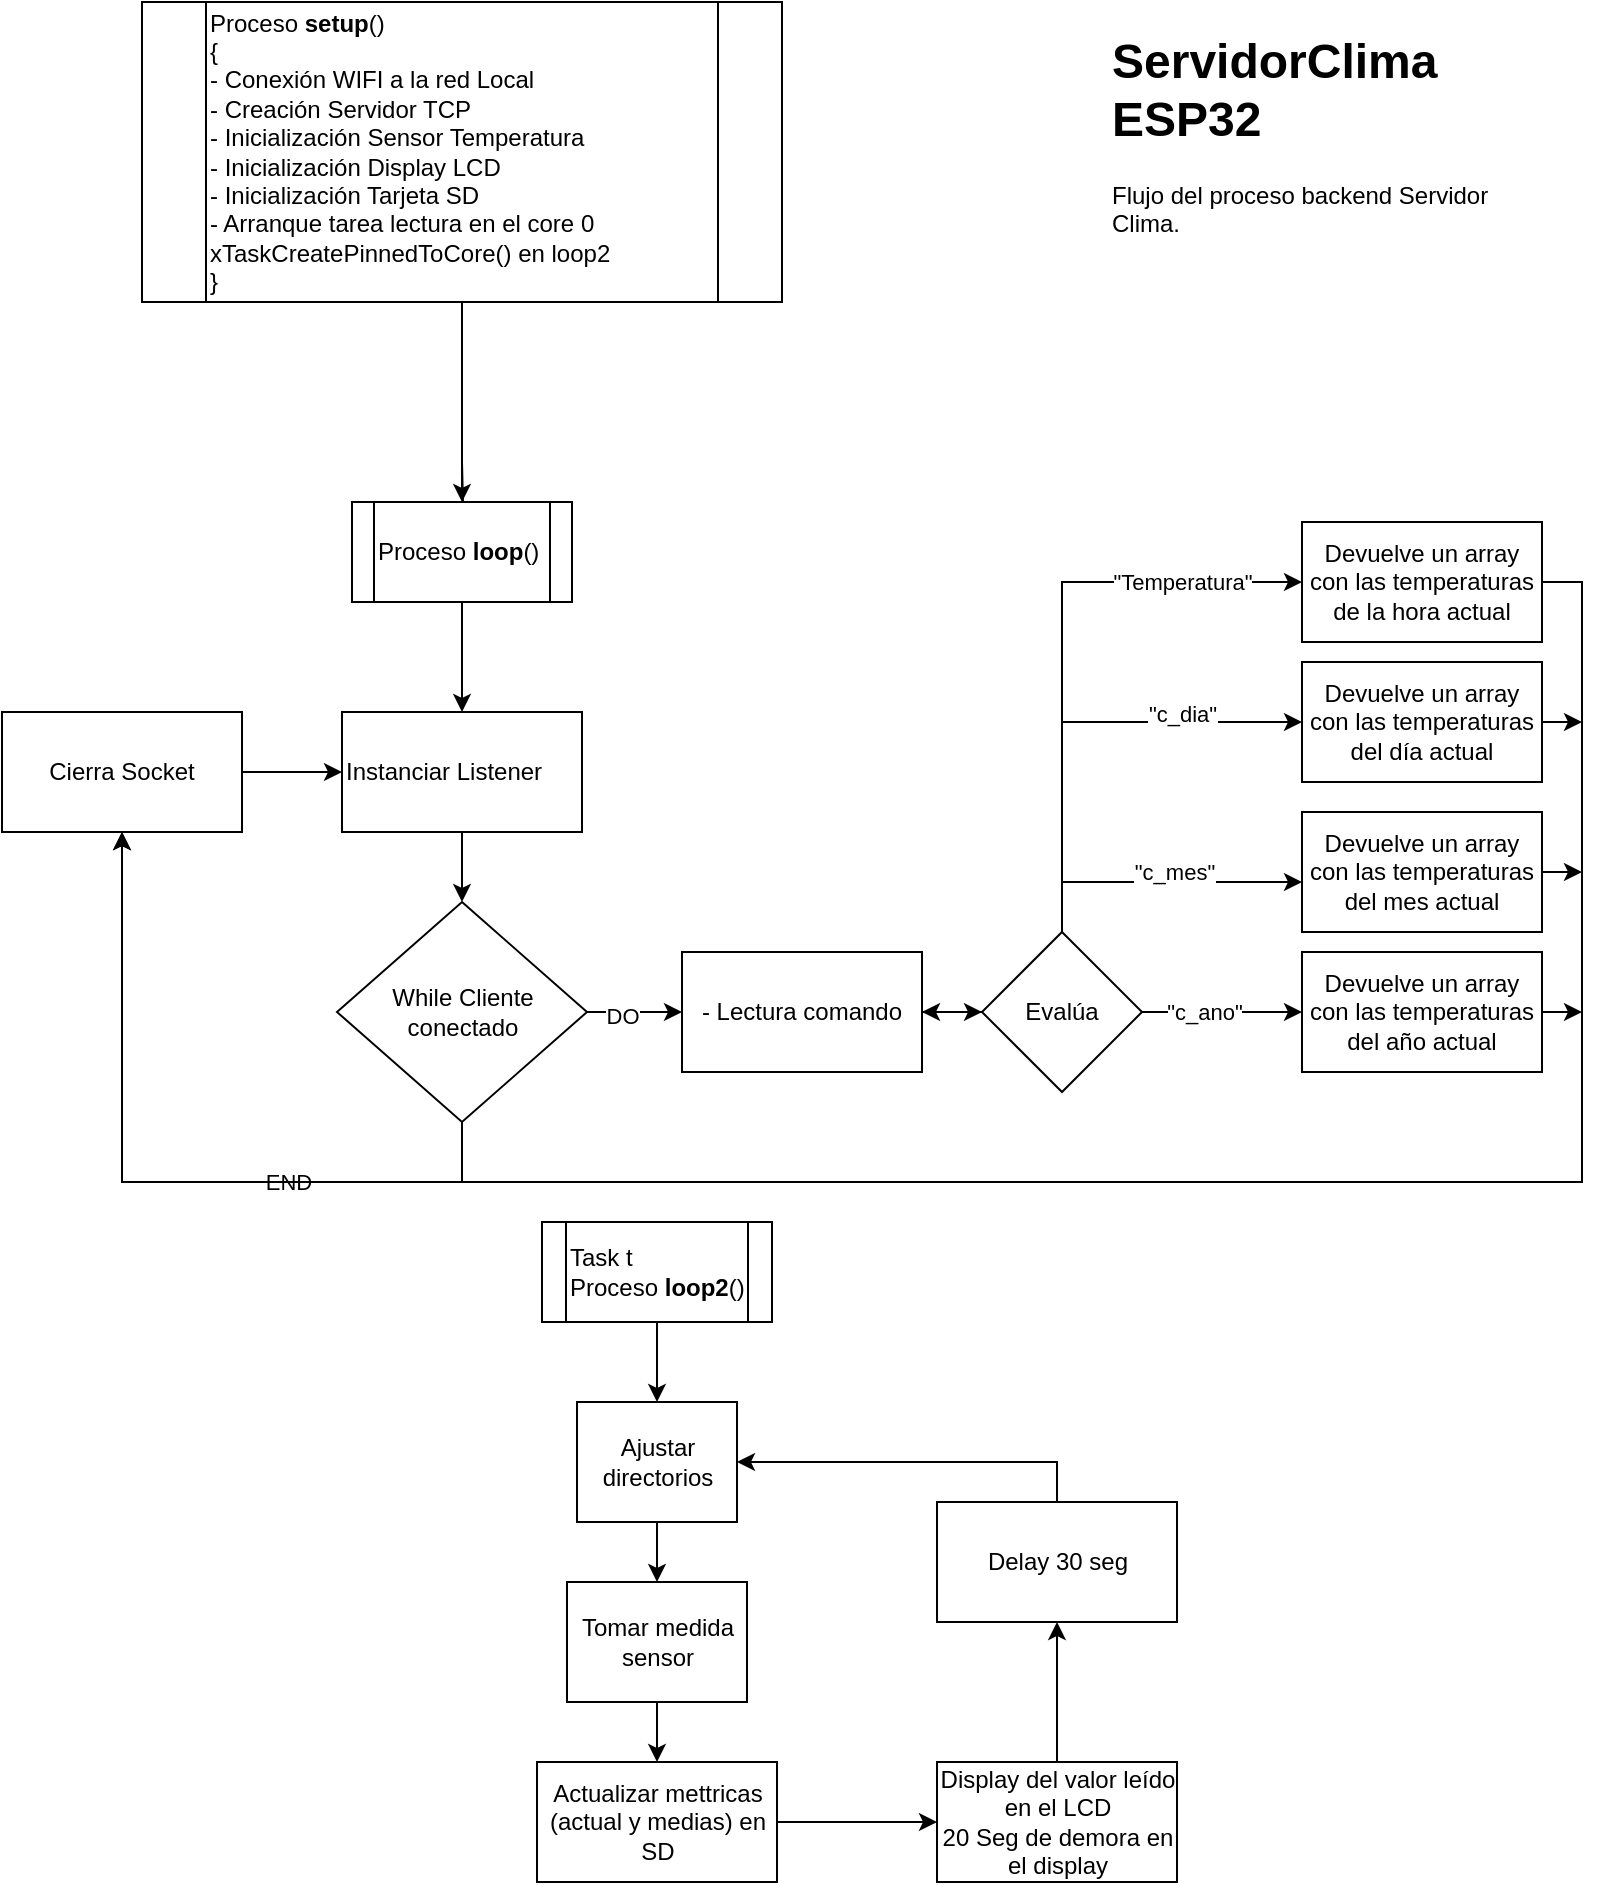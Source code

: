 <mxfile version="14.7.2" type="device"><diagram id="CeqwlgfuItZfXkT7WZC9" name="Page-1"><mxGraphModel dx="1038" dy="1589" grid="1" gridSize="10" guides="1" tooltips="1" connect="1" arrows="1" fold="1" page="1" pageScale="1" pageWidth="850" pageHeight="1100" math="0" shadow="0"><root><mxCell id="0"/><mxCell id="1" parent="0"/><mxCell id="-bE2ONSkaA_L7sRKrDCE-45" value="" style="edgeStyle=orthogonalEdgeStyle;rounded=0;orthogonalLoop=1;jettySize=auto;html=1;" parent="1" target="-bE2ONSkaA_L7sRKrDCE-44" edge="1"><mxGeometry relative="1" as="geometry"><mxPoint x="280" y="-860" as="sourcePoint"/></mxGeometry></mxCell><mxCell id="df-z87GCxlb2WKlLDuFy-14" value="" style="edgeStyle=orthogonalEdgeStyle;rounded=0;orthogonalLoop=1;jettySize=auto;html=1;" edge="1" parent="1" source="-bE2ONSkaA_L7sRKrDCE-43" target="-bE2ONSkaA_L7sRKrDCE-44"><mxGeometry relative="1" as="geometry"/></mxCell><mxCell id="-bE2ONSkaA_L7sRKrDCE-43" value="&lt;div&gt;&lt;div&gt;Proceso &lt;b&gt;setup&lt;/b&gt;()&lt;/div&gt;&lt;span&gt;&lt;div&gt;&lt;span&gt;{&lt;/span&gt;&lt;/div&gt;&lt;div&gt;&lt;span&gt;- Conexión WIFI a la red Local&lt;/span&gt;&lt;br&gt;&lt;/div&gt;&lt;/span&gt;&lt;/div&gt;&lt;div&gt;&lt;div&gt;- Creación Servidor TCP&lt;/div&gt;&lt;span&gt;&lt;div&gt;&lt;span&gt;- Inicialización Sensor Temperatura&lt;/span&gt;&lt;/div&gt;&lt;div&gt;&lt;span&gt;- Inicialización Display LCD&lt;/span&gt;&lt;/div&gt;&lt;div&gt;&lt;span&gt;- Inicialización Tarjeta SD&amp;nbsp;&lt;/span&gt;&lt;/div&gt;&lt;div&gt;&lt;span&gt;- Arranque tarea lectura en el core 0 &lt;/span&gt;&lt;span&gt;xTaskCreatePinnedToCore()&lt;/span&gt;&lt;span&gt;&amp;nbsp;en loop2&lt;/span&gt;&lt;/div&gt;&lt;div&gt;&lt;span&gt;}&amp;nbsp;&lt;/span&gt;&lt;/div&gt;&lt;/span&gt;&lt;/div&gt;" style="shape=process;whiteSpace=wrap;html=1;backgroundOutline=1;align=left;" parent="1" vertex="1"><mxGeometry x="120" y="-1090" width="320" height="150" as="geometry"/></mxCell><mxCell id="-bE2ONSkaA_L7sRKrDCE-47" value="" style="edgeStyle=orthogonalEdgeStyle;rounded=0;orthogonalLoop=1;jettySize=auto;html=1;" parent="1" source="-bE2ONSkaA_L7sRKrDCE-44" target="-bE2ONSkaA_L7sRKrDCE-46" edge="1"><mxGeometry relative="1" as="geometry"/></mxCell><mxCell id="-bE2ONSkaA_L7sRKrDCE-44" value="Proceso &lt;b&gt;loop&lt;/b&gt;()" style="shape=process;whiteSpace=wrap;html=1;backgroundOutline=1;align=left;" parent="1" vertex="1"><mxGeometry x="225" y="-840" width="110" height="50" as="geometry"/></mxCell><mxCell id="-bE2ONSkaA_L7sRKrDCE-49" value="" style="edgeStyle=orthogonalEdgeStyle;rounded=0;orthogonalLoop=1;jettySize=auto;html=1;entryX=0.5;entryY=0;entryDx=0;entryDy=0;" parent="1" source="-bE2ONSkaA_L7sRKrDCE-46" target="-bE2ONSkaA_L7sRKrDCE-50" edge="1"><mxGeometry relative="1" as="geometry"><mxPoint x="460" y="-720" as="targetPoint"/></mxGeometry></mxCell><mxCell id="-bE2ONSkaA_L7sRKrDCE-46" value="Instanciar Listener" style="whiteSpace=wrap;html=1;align=left;" parent="1" vertex="1"><mxGeometry x="220" y="-735" width="120" height="60" as="geometry"/></mxCell><mxCell id="-bE2ONSkaA_L7sRKrDCE-52" value="" style="edgeStyle=orthogonalEdgeStyle;rounded=0;orthogonalLoop=1;jettySize=auto;html=1;exitX=0.5;exitY=1;exitDx=0;exitDy=0;entryX=0.5;entryY=1;entryDx=0;entryDy=0;" parent="1" source="-bE2ONSkaA_L7sRKrDCE-50" target="-bE2ONSkaA_L7sRKrDCE-51" edge="1"><mxGeometry relative="1" as="geometry"><mxPoint x="280" y="-490" as="targetPoint"/><Array as="points"><mxPoint x="280" y="-500"/><mxPoint x="110" y="-500"/></Array></mxGeometry></mxCell><mxCell id="Y87M3KGuUMKifj8F_ifL-40" value="END" style="edgeLabel;html=1;align=center;verticalAlign=middle;resizable=0;points=[];" parent="-bE2ONSkaA_L7sRKrDCE-52" vertex="1" connectable="0"><mxGeometry x="-0.376" relative="1" as="geometry"><mxPoint as="offset"/></mxGeometry></mxCell><mxCell id="-bE2ONSkaA_L7sRKrDCE-55" value="" style="edgeStyle=orthogonalEdgeStyle;rounded=0;orthogonalLoop=1;jettySize=auto;html=1;" parent="1" source="-bE2ONSkaA_L7sRKrDCE-50" target="-bE2ONSkaA_L7sRKrDCE-54" edge="1"><mxGeometry relative="1" as="geometry"/></mxCell><mxCell id="-bE2ONSkaA_L7sRKrDCE-56" value="DO" style="edgeLabel;html=1;align=center;verticalAlign=middle;resizable=0;points=[];" parent="-bE2ONSkaA_L7sRKrDCE-55" vertex="1" connectable="0"><mxGeometry x="-0.29" y="-2" relative="1" as="geometry"><mxPoint as="offset"/></mxGeometry></mxCell><mxCell id="-bE2ONSkaA_L7sRKrDCE-50" value="While Cliente conectado" style="rhombus;whiteSpace=wrap;html=1;" parent="1" vertex="1"><mxGeometry x="217.5" y="-640" width="125" height="110" as="geometry"/></mxCell><mxCell id="Y87M3KGuUMKifj8F_ifL-3" value="" style="edgeStyle=orthogonalEdgeStyle;rounded=0;orthogonalLoop=1;jettySize=auto;html=1;" parent="1" source="-bE2ONSkaA_L7sRKrDCE-51" target="-bE2ONSkaA_L7sRKrDCE-46" edge="1"><mxGeometry relative="1" as="geometry"/></mxCell><mxCell id="-bE2ONSkaA_L7sRKrDCE-51" value="Cierra Socket" style="whiteSpace=wrap;html=1;" parent="1" vertex="1"><mxGeometry x="50" y="-735" width="120" height="60" as="geometry"/></mxCell><mxCell id="Y87M3KGuUMKifj8F_ifL-2" value="" style="edgeStyle=orthogonalEdgeStyle;rounded=0;orthogonalLoop=1;jettySize=auto;html=1;" parent="1" source="-bE2ONSkaA_L7sRKrDCE-54" edge="1"><mxGeometry relative="1" as="geometry"><mxPoint x="540" y="-585" as="targetPoint"/></mxGeometry></mxCell><mxCell id="-bE2ONSkaA_L7sRKrDCE-54" value="&lt;div style=&quot;text-align: left&quot;&gt;- Lectura comando&lt;/div&gt;" style="whiteSpace=wrap;html=1;" parent="1" vertex="1"><mxGeometry x="390" y="-615" width="120" height="60" as="geometry"/></mxCell><mxCell id="-bE2ONSkaA_L7sRKrDCE-63" value="&lt;h1&gt;ServidorClima ESP32&lt;/h1&gt;&lt;p&gt;Flujo del proceso backend Servidor Clima.&amp;nbsp;&lt;/p&gt;" style="text;html=1;strokeColor=none;fillColor=none;spacing=5;spacingTop=-20;whiteSpace=wrap;overflow=hidden;rounded=0;" parent="1" vertex="1"><mxGeometry x="600" y="-1080" width="220" height="120" as="geometry"/></mxCell><mxCell id="Y87M3KGuUMKifj8F_ifL-16" style="edgeStyle=orthogonalEdgeStyle;rounded=0;orthogonalLoop=1;jettySize=auto;html=1;exitX=1;exitY=0.5;exitDx=0;exitDy=0;" parent="1" source="Y87M3KGuUMKifj8F_ifL-4" edge="1"><mxGeometry relative="1" as="geometry"><mxPoint x="840" y="-655" as="targetPoint"/></mxGeometry></mxCell><mxCell id="Y87M3KGuUMKifj8F_ifL-4" value="Devuelve un array con las temperaturas del mes actual" style="whiteSpace=wrap;html=1;" parent="1" vertex="1"><mxGeometry x="700" y="-685" width="120" height="60" as="geometry"/></mxCell><mxCell id="Y87M3KGuUMKifj8F_ifL-15" style="edgeStyle=orthogonalEdgeStyle;rounded=0;orthogonalLoop=1;jettySize=auto;html=1;exitX=1;exitY=0.5;exitDx=0;exitDy=0;" parent="1" source="Y87M3KGuUMKifj8F_ifL-6" edge="1"><mxGeometry relative="1" as="geometry"><mxPoint x="840" y="-730" as="targetPoint"/></mxGeometry></mxCell><mxCell id="Y87M3KGuUMKifj8F_ifL-6" value="Devuelve un array con las temperaturas del día actual" style="whiteSpace=wrap;html=1;" parent="1" vertex="1"><mxGeometry x="700" y="-760" width="120" height="60" as="geometry"/></mxCell><mxCell id="Y87M3KGuUMKifj8F_ifL-39" style="edgeStyle=orthogonalEdgeStyle;rounded=0;orthogonalLoop=1;jettySize=auto;html=1;exitX=1;exitY=0.5;exitDx=0;exitDy=0;entryX=0.5;entryY=1;entryDx=0;entryDy=0;" parent="1" source="Y87M3KGuUMKifj8F_ifL-8" target="-bE2ONSkaA_L7sRKrDCE-51" edge="1"><mxGeometry relative="1" as="geometry"><mxPoint x="330" y="-440" as="targetPoint"/><Array as="points"><mxPoint x="840" y="-800"/><mxPoint x="840" y="-500"/><mxPoint x="110" y="-500"/></Array></mxGeometry></mxCell><mxCell id="Y87M3KGuUMKifj8F_ifL-8" value="Devuelve un array con las temperaturas de la hora actual" style="whiteSpace=wrap;html=1;" parent="1" vertex="1"><mxGeometry x="700" y="-830" width="120" height="60" as="geometry"/></mxCell><mxCell id="Y87M3KGuUMKifj8F_ifL-20" value="" style="edgeStyle=orthogonalEdgeStyle;rounded=0;orthogonalLoop=1;jettySize=auto;html=1;" parent="1" source="Y87M3KGuUMKifj8F_ifL-19" target="-bE2ONSkaA_L7sRKrDCE-54" edge="1"><mxGeometry relative="1" as="geometry"/></mxCell><mxCell id="Y87M3KGuUMKifj8F_ifL-21" style="edgeStyle=orthogonalEdgeStyle;rounded=0;orthogonalLoop=1;jettySize=auto;html=1;entryX=0;entryY=0.5;entryDx=0;entryDy=0;" parent="1" source="Y87M3KGuUMKifj8F_ifL-19" target="Y87M3KGuUMKifj8F_ifL-8" edge="1"><mxGeometry relative="1" as="geometry"><Array as="points"><mxPoint x="580" y="-800"/></Array></mxGeometry></mxCell><mxCell id="Y87M3KGuUMKifj8F_ifL-22" value="&quot;Temperatura&quot;" style="edgeLabel;html=1;align=center;verticalAlign=middle;resizable=0;points=[];" parent="Y87M3KGuUMKifj8F_ifL-21" vertex="1" connectable="0"><mxGeometry x="-0.031" y="-2" relative="1" as="geometry"><mxPoint x="58" y="-32" as="offset"/></mxGeometry></mxCell><mxCell id="Y87M3KGuUMKifj8F_ifL-23" style="edgeStyle=orthogonalEdgeStyle;rounded=0;orthogonalLoop=1;jettySize=auto;html=1;entryX=0;entryY=0.5;entryDx=0;entryDy=0;" parent="1" source="Y87M3KGuUMKifj8F_ifL-19" target="Y87M3KGuUMKifj8F_ifL-6" edge="1"><mxGeometry relative="1" as="geometry"><Array as="points"><mxPoint x="580" y="-730"/></Array></mxGeometry></mxCell><mxCell id="Y87M3KGuUMKifj8F_ifL-24" value="&quot;c_dia&quot;" style="edgeLabel;html=1;align=center;verticalAlign=middle;resizable=0;points=[];" parent="Y87M3KGuUMKifj8F_ifL-23" vertex="1" connectable="0"><mxGeometry x="-0.24" y="1" relative="1" as="geometry"><mxPoint x="61" y="-24" as="offset"/></mxGeometry></mxCell><mxCell id="Y87M3KGuUMKifj8F_ifL-25" style="edgeStyle=orthogonalEdgeStyle;rounded=0;orthogonalLoop=1;jettySize=auto;html=1;exitX=0.5;exitY=0;exitDx=0;exitDy=0;entryX=0;entryY=0.5;entryDx=0;entryDy=0;" parent="1" edge="1"><mxGeometry relative="1" as="geometry"><mxPoint x="580" y="-595" as="sourcePoint"/><mxPoint x="700" y="-650" as="targetPoint"/><Array as="points"><mxPoint x="580" y="-650"/></Array></mxGeometry></mxCell><mxCell id="Y87M3KGuUMKifj8F_ifL-26" value="&quot;c_mes&quot;" style="edgeLabel;html=1;align=center;verticalAlign=middle;resizable=0;points=[];" parent="Y87M3KGuUMKifj8F_ifL-25" vertex="1" connectable="0"><mxGeometry x="-0.05" y="-2" relative="1" as="geometry"><mxPoint x="28" y="-7" as="offset"/></mxGeometry></mxCell><mxCell id="Y87M3KGuUMKifj8F_ifL-28" style="edgeStyle=orthogonalEdgeStyle;rounded=0;orthogonalLoop=1;jettySize=auto;html=1;exitX=1;exitY=0.5;exitDx=0;exitDy=0;entryX=0;entryY=0.5;entryDx=0;entryDy=0;" parent="1" source="Y87M3KGuUMKifj8F_ifL-19" target="Y87M3KGuUMKifj8F_ifL-27" edge="1"><mxGeometry relative="1" as="geometry"/></mxCell><mxCell id="Y87M3KGuUMKifj8F_ifL-29" value="&quot;c_ano&quot;" style="edgeLabel;html=1;align=center;verticalAlign=middle;resizable=0;points=[];" parent="Y87M3KGuUMKifj8F_ifL-28" vertex="1" connectable="0"><mxGeometry x="-0.74" relative="1" as="geometry"><mxPoint x="20" as="offset"/></mxGeometry></mxCell><mxCell id="Y87M3KGuUMKifj8F_ifL-19" value="Evalúa" style="rhombus;whiteSpace=wrap;html=1;" parent="1" vertex="1"><mxGeometry x="540" y="-625" width="80" height="80" as="geometry"/></mxCell><mxCell id="Y87M3KGuUMKifj8F_ifL-35" style="edgeStyle=orthogonalEdgeStyle;rounded=0;orthogonalLoop=1;jettySize=auto;html=1;exitX=1;exitY=0.5;exitDx=0;exitDy=0;" parent="1" source="Y87M3KGuUMKifj8F_ifL-27" edge="1"><mxGeometry relative="1" as="geometry"><mxPoint x="840" y="-585" as="targetPoint"/></mxGeometry></mxCell><mxCell id="Y87M3KGuUMKifj8F_ifL-27" value="Devuelve un array con las temperaturas del año actual" style="whiteSpace=wrap;html=1;" parent="1" vertex="1"><mxGeometry x="700" y="-615" width="120" height="60" as="geometry"/></mxCell><mxCell id="Y87M3KGuUMKifj8F_ifL-62" value="" style="edgeStyle=orthogonalEdgeStyle;rounded=0;orthogonalLoop=1;jettySize=auto;html=1;exitX=0.5;exitY=1;exitDx=0;exitDy=0;entryX=0.5;entryY=0;entryDx=0;entryDy=0;" parent="1" source="df-z87GCxlb2WKlLDuFy-3" target="Y87M3KGuUMKifj8F_ifL-67" edge="1"><mxGeometry relative="1" as="geometry"><mxPoint x="200" y="-340" as="sourcePoint"/><mxPoint x="378" y="-350" as="targetPoint"/></mxGeometry></mxCell><mxCell id="df-z87GCxlb2WKlLDuFy-5" value="" style="edgeStyle=orthogonalEdgeStyle;rounded=0;orthogonalLoop=1;jettySize=auto;html=1;" edge="1" parent="1" source="Y87M3KGuUMKifj8F_ifL-67" target="df-z87GCxlb2WKlLDuFy-4"><mxGeometry relative="1" as="geometry"/></mxCell><mxCell id="Y87M3KGuUMKifj8F_ifL-67" value="Ajustar directorios" style="whiteSpace=wrap;html=1;" parent="1" vertex="1"><mxGeometry x="337.5" y="-390" width="80" height="60" as="geometry"/></mxCell><mxCell id="df-z87GCxlb2WKlLDuFy-3" value="Task t&lt;br&gt;Proceso &lt;b&gt;loop2&lt;/b&gt;()" style="shape=process;whiteSpace=wrap;html=1;backgroundOutline=1;align=left;" vertex="1" parent="1"><mxGeometry x="320" y="-480" width="115" height="50" as="geometry"/></mxCell><mxCell id="df-z87GCxlb2WKlLDuFy-20" value="" style="edgeStyle=orthogonalEdgeStyle;rounded=0;orthogonalLoop=1;jettySize=auto;html=1;" edge="1" parent="1" source="df-z87GCxlb2WKlLDuFy-4" target="df-z87GCxlb2WKlLDuFy-19"><mxGeometry relative="1" as="geometry"/></mxCell><mxCell id="df-z87GCxlb2WKlLDuFy-4" value="Tomar medida sensor" style="whiteSpace=wrap;html=1;" vertex="1" parent="1"><mxGeometry x="332.5" y="-300" width="90" height="60" as="geometry"/></mxCell><mxCell id="df-z87GCxlb2WKlLDuFy-11" value="" style="edgeStyle=orthogonalEdgeStyle;rounded=0;orthogonalLoop=1;jettySize=auto;html=1;" edge="1" parent="1" target="df-z87GCxlb2WKlLDuFy-10"><mxGeometry relative="1" as="geometry"><mxPoint x="575" y="-190" as="sourcePoint"/></mxGeometry></mxCell><mxCell id="df-z87GCxlb2WKlLDuFy-22" value="" style="edgeStyle=orthogonalEdgeStyle;rounded=0;orthogonalLoop=1;jettySize=auto;html=1;" edge="1" parent="1" source="df-z87GCxlb2WKlLDuFy-19" target="df-z87GCxlb2WKlLDuFy-21"><mxGeometry relative="1" as="geometry"/></mxCell><mxCell id="df-z87GCxlb2WKlLDuFy-19" value="Actualizar mettricas (actual y medias) en SD" style="whiteSpace=wrap;html=1;" vertex="1" parent="1"><mxGeometry x="317.5" y="-210" width="120" height="60" as="geometry"/></mxCell><mxCell id="df-z87GCxlb2WKlLDuFy-24" value="" style="edgeStyle=orthogonalEdgeStyle;rounded=0;orthogonalLoop=1;jettySize=auto;html=1;" edge="1" parent="1" source="df-z87GCxlb2WKlLDuFy-21" target="df-z87GCxlb2WKlLDuFy-23"><mxGeometry relative="1" as="geometry"/></mxCell><mxCell id="df-z87GCxlb2WKlLDuFy-21" value="Display del valor leído en el LCD&lt;br&gt;20 Seg de demora en el display" style="whiteSpace=wrap;html=1;" vertex="1" parent="1"><mxGeometry x="517.5" y="-210" width="120" height="60" as="geometry"/></mxCell><mxCell id="df-z87GCxlb2WKlLDuFy-25" style="edgeStyle=orthogonalEdgeStyle;rounded=0;orthogonalLoop=1;jettySize=auto;html=1;exitX=0.5;exitY=0;exitDx=0;exitDy=0;" edge="1" parent="1" source="df-z87GCxlb2WKlLDuFy-23" target="Y87M3KGuUMKifj8F_ifL-67"><mxGeometry relative="1" as="geometry"/></mxCell><mxCell id="df-z87GCxlb2WKlLDuFy-23" value="Delay 30 seg" style="whiteSpace=wrap;html=1;" vertex="1" parent="1"><mxGeometry x="517.5" y="-340" width="120" height="60" as="geometry"/></mxCell></root></mxGraphModel></diagram></mxfile>